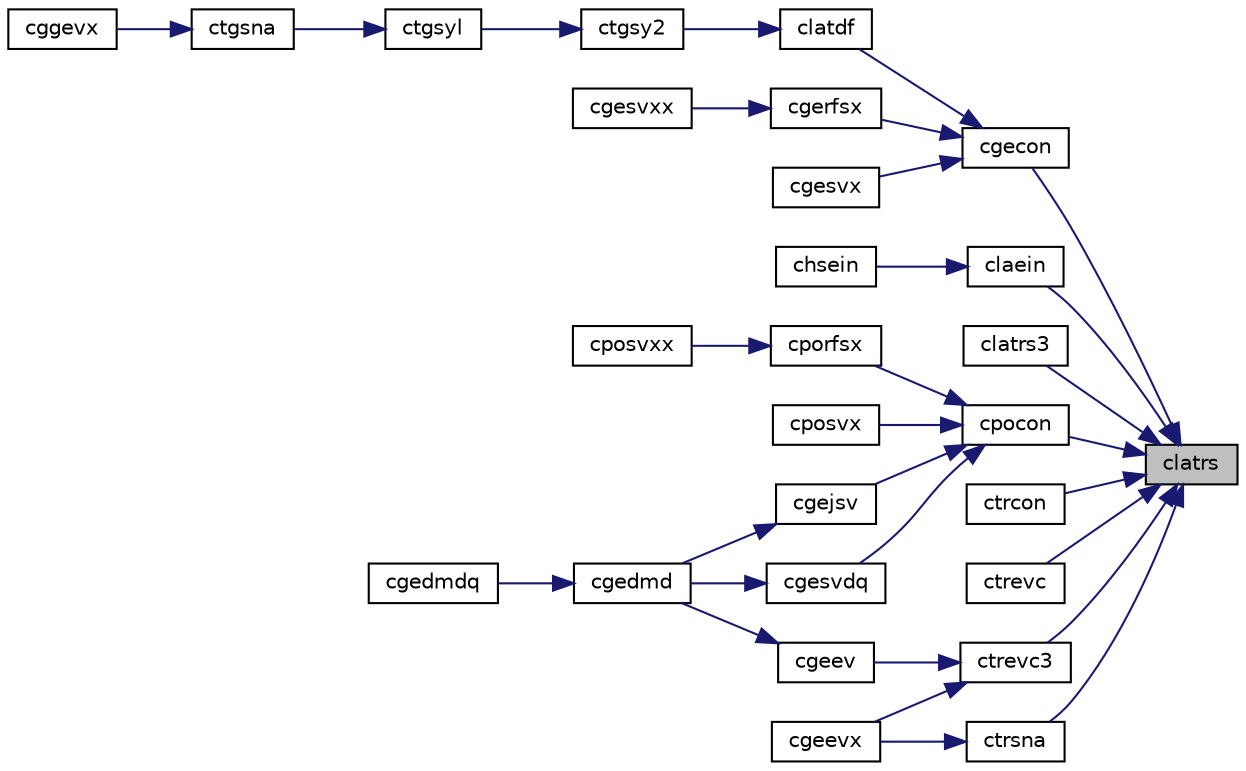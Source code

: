 digraph "clatrs"
{
 // LATEX_PDF_SIZE
  edge [fontname="Helvetica",fontsize="10",labelfontname="Helvetica",labelfontsize="10"];
  node [fontname="Helvetica",fontsize="10",shape=record];
  rankdir="RL";
  Node1 [label="clatrs",height=0.2,width=0.4,color="black", fillcolor="grey75", style="filled", fontcolor="black",tooltip="CLATRS solves a triangular system of equations with the scale factor set to prevent overflow."];
  Node1 -> Node2 [dir="back",color="midnightblue",fontsize="10",style="solid",fontname="Helvetica"];
  Node2 [label="cgecon",height=0.2,width=0.4,color="black", fillcolor="white", style="filled",URL="$cgecon_8f.html#aa2ad4e4b1c9cb56a23dd49a798aa9bc8",tooltip="CGECON"];
  Node2 -> Node3 [dir="back",color="midnightblue",fontsize="10",style="solid",fontname="Helvetica"];
  Node3 [label="cgerfsx",height=0.2,width=0.4,color="black", fillcolor="white", style="filled",URL="$cgerfsx_8f.html#a1cc6317bb51919b658efa7bc80f286c2",tooltip="CGERFSX"];
  Node3 -> Node4 [dir="back",color="midnightblue",fontsize="10",style="solid",fontname="Helvetica"];
  Node4 [label="cgesvxx",height=0.2,width=0.4,color="black", fillcolor="white", style="filled",URL="$cgesvxx_8f.html#a54e141455b3d59923af0a5d79ffebcfb",tooltip="CGESVXX computes the solution to system of linear equations A * X = B for GE matrices"];
  Node2 -> Node5 [dir="back",color="midnightblue",fontsize="10",style="solid",fontname="Helvetica"];
  Node5 [label="cgesvx",height=0.2,width=0.4,color="black", fillcolor="white", style="filled",URL="$cgesvx_8f.html#a7ee0854ace0491ca1278df6d7a0eb28d",tooltip="CGESVX computes the solution to system of linear equations A * X = B for GE matrices"];
  Node2 -> Node6 [dir="back",color="midnightblue",fontsize="10",style="solid",fontname="Helvetica"];
  Node6 [label="clatdf",height=0.2,width=0.4,color="black", fillcolor="white", style="filled",URL="$clatdf_8f.html#afbf66d52fc55dd022234b27ea0d3efff",tooltip="CLATDF uses the LU factorization of the n-by-n matrix computed by sgetc2 and computes a contribution ..."];
  Node6 -> Node7 [dir="back",color="midnightblue",fontsize="10",style="solid",fontname="Helvetica"];
  Node7 [label="ctgsy2",height=0.2,width=0.4,color="black", fillcolor="white", style="filled",URL="$ctgsy2_8f.html#a82a880920a428b8ac1203547b0e74d6b",tooltip="CTGSY2 solves the generalized Sylvester equation (unblocked algorithm)."];
  Node7 -> Node8 [dir="back",color="midnightblue",fontsize="10",style="solid",fontname="Helvetica"];
  Node8 [label="ctgsyl",height=0.2,width=0.4,color="black", fillcolor="white", style="filled",URL="$ctgsyl_8f.html#aef7add4f653067c9b3e44569e6766d95",tooltip="CTGSYL"];
  Node8 -> Node9 [dir="back",color="midnightblue",fontsize="10",style="solid",fontname="Helvetica"];
  Node9 [label="ctgsna",height=0.2,width=0.4,color="black", fillcolor="white", style="filled",URL="$ctgsna_8f.html#a9b58d99b63263d7dbbeaecd9d0e3a755",tooltip="CTGSNA"];
  Node9 -> Node10 [dir="back",color="midnightblue",fontsize="10",style="solid",fontname="Helvetica"];
  Node10 [label="cggevx",height=0.2,width=0.4,color="black", fillcolor="white", style="filled",URL="$cggevx_8f.html#ad681a6edd407ef1e9ac9b6ee92ddbee3",tooltip="CGGEVX computes the eigenvalues and, optionally, the left and/or right eigenvectors for GE matrices"];
  Node1 -> Node11 [dir="back",color="midnightblue",fontsize="10",style="solid",fontname="Helvetica"];
  Node11 [label="claein",height=0.2,width=0.4,color="black", fillcolor="white", style="filled",URL="$claein_8f.html#ae7f5b393b4e20b509209bd99494e882a",tooltip="CLAEIN computes a specified right or left eigenvector of an upper Hessenberg matrix by inverse iterat..."];
  Node11 -> Node12 [dir="back",color="midnightblue",fontsize="10",style="solid",fontname="Helvetica"];
  Node12 [label="chsein",height=0.2,width=0.4,color="black", fillcolor="white", style="filled",URL="$chsein_8f.html#aecc09626a65806deba44066a7aab9860",tooltip="CHSEIN"];
  Node1 -> Node13 [dir="back",color="midnightblue",fontsize="10",style="solid",fontname="Helvetica"];
  Node13 [label="clatrs3",height=0.2,width=0.4,color="black", fillcolor="white", style="filled",URL="$clatrs3_8f.html#af80ff93983272e93bd56b0210fa6c03e",tooltip="CLATRS3 solves a triangular system of equations with the scale factors set to prevent overflow."];
  Node1 -> Node14 [dir="back",color="midnightblue",fontsize="10",style="solid",fontname="Helvetica"];
  Node14 [label="cpocon",height=0.2,width=0.4,color="black", fillcolor="white", style="filled",URL="$cpocon_8f.html#a2ddc05543f7ed596609cdce0478ca8a3",tooltip="CPOCON"];
  Node14 -> Node15 [dir="back",color="midnightblue",fontsize="10",style="solid",fontname="Helvetica"];
  Node15 [label="cgejsv",height=0.2,width=0.4,color="black", fillcolor="white", style="filled",URL="$cgejsv_8f.html#a180e586691d6b25d7abc45fc79670906",tooltip="CGEJSV"];
  Node15 -> Node16 [dir="back",color="midnightblue",fontsize="10",style="solid",fontname="Helvetica"];
  Node16 [label="cgedmd",height=0.2,width=0.4,color="black", fillcolor="white", style="filled",URL="$cgedmd_8f90.html#ae20a5be20e93752e6a0f2e85b78d5a96",tooltip="CGEDMD computes the Dynamic Mode Decomposition (DMD) for a pair of data snapshot matrices."];
  Node16 -> Node17 [dir="back",color="midnightblue",fontsize="10",style="solid",fontname="Helvetica"];
  Node17 [label="cgedmdq",height=0.2,width=0.4,color="black", fillcolor="white", style="filled",URL="$cgedmdq_8f90.html#a80108eada0975658d093e7bfd753b623",tooltip="CGEDMDQ computes the Dynamic Mode Decomposition (DMD) for a pair of data snapshot matrices."];
  Node14 -> Node18 [dir="back",color="midnightblue",fontsize="10",style="solid",fontname="Helvetica"];
  Node18 [label="cgesvdq",height=0.2,width=0.4,color="black", fillcolor="white", style="filled",URL="$cgesvdq_8f.html#a8385f1a23cf2bd7014e67bf2bb284de3",tooltip="CGESVDQ computes the singular value decomposition (SVD) with a QR-Preconditioned QR SVD Method for GE..."];
  Node18 -> Node16 [dir="back",color="midnightblue",fontsize="10",style="solid",fontname="Helvetica"];
  Node14 -> Node19 [dir="back",color="midnightblue",fontsize="10",style="solid",fontname="Helvetica"];
  Node19 [label="cporfsx",height=0.2,width=0.4,color="black", fillcolor="white", style="filled",URL="$cporfsx_8f.html#ad3d34aea85ff135afe5692ec73649249",tooltip="CPORFSX"];
  Node19 -> Node20 [dir="back",color="midnightblue",fontsize="10",style="solid",fontname="Helvetica"];
  Node20 [label="cposvxx",height=0.2,width=0.4,color="black", fillcolor="white", style="filled",URL="$cposvxx_8f.html#a9d8d6eb1ee0b2e2769fa5995714f09b3",tooltip="CPOSVXX computes the solution to system of linear equations A * X = B for PO matrices"];
  Node14 -> Node21 [dir="back",color="midnightblue",fontsize="10",style="solid",fontname="Helvetica"];
  Node21 [label="cposvx",height=0.2,width=0.4,color="black", fillcolor="white", style="filled",URL="$cposvx_8f.html#a9743510437973e846efd4fe6a0a4b704",tooltip="CPOSVX computes the solution to system of linear equations A * X = B for PO matrices"];
  Node1 -> Node22 [dir="back",color="midnightblue",fontsize="10",style="solid",fontname="Helvetica"];
  Node22 [label="ctrcon",height=0.2,width=0.4,color="black", fillcolor="white", style="filled",URL="$ctrcon_8f.html#a2a69c973d86cb157937e433121332bcd",tooltip="CTRCON"];
  Node1 -> Node23 [dir="back",color="midnightblue",fontsize="10",style="solid",fontname="Helvetica"];
  Node23 [label="ctrevc",height=0.2,width=0.4,color="black", fillcolor="white", style="filled",URL="$ctrevc_8f.html#af3f9a97d53b82f983da67e4a318217d2",tooltip="CTREVC"];
  Node1 -> Node24 [dir="back",color="midnightblue",fontsize="10",style="solid",fontname="Helvetica"];
  Node24 [label="ctrevc3",height=0.2,width=0.4,color="black", fillcolor="white", style="filled",URL="$ctrevc3_8f.html#a176303262ff40613ba184fc791f764ec",tooltip="CTREVC3"];
  Node24 -> Node25 [dir="back",color="midnightblue",fontsize="10",style="solid",fontname="Helvetica"];
  Node25 [label="cgeev",height=0.2,width=0.4,color="black", fillcolor="white", style="filled",URL="$cgeev_8f.html#a175ced0ce627161ef2f052fc7ceabe5e",tooltip="CGEEV computes the eigenvalues and, optionally, the left and/or right eigenvectors for GE matrices"];
  Node25 -> Node16 [dir="back",color="midnightblue",fontsize="10",style="solid",fontname="Helvetica"];
  Node24 -> Node26 [dir="back",color="midnightblue",fontsize="10",style="solid",fontname="Helvetica"];
  Node26 [label="cgeevx",height=0.2,width=0.4,color="black", fillcolor="white", style="filled",URL="$cgeevx_8f.html#a397ffbf0007d6b72f4639379df27ae53",tooltip="CGEEVX computes the eigenvalues and, optionally, the left and/or right eigenvectors for GE matrices"];
  Node1 -> Node27 [dir="back",color="midnightblue",fontsize="10",style="solid",fontname="Helvetica"];
  Node27 [label="ctrsna",height=0.2,width=0.4,color="black", fillcolor="white", style="filled",URL="$ctrsna_8f.html#a79eec413680c2c3aa25868302de2c004",tooltip="CTRSNA"];
  Node27 -> Node26 [dir="back",color="midnightblue",fontsize="10",style="solid",fontname="Helvetica"];
}
